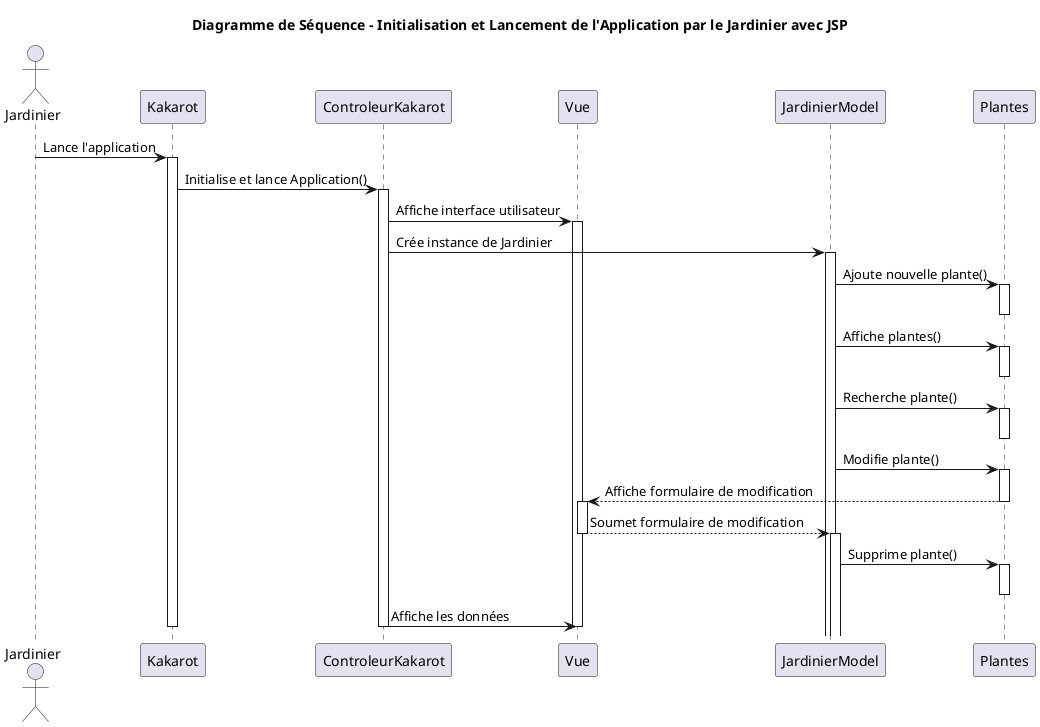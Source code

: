 @startuml
title Diagramme de Séquence - Initialisation et Lancement de l'Application par le Jardinier avec JSP

actor Jardinier
participant Kakarot
participant ControleurKakarot
participant Vue
participant JardinierModel
participant Plantes


Jardinier -> Kakarot: Lance l'application
activate Kakarot

Kakarot -> ControleurKakarot: Initialise et lance Application()
activate ControleurKakarot

ControleurKakarot -> Vue: Affiche interface utilisateur 
activate Vue

ControleurKakarot -> JardinierModel: Crée instance de Jardinier
activate JardinierModel

JardinierModel -> Plantes: Ajoute nouvelle plante()
activate Plantes


deactivate Plantes

JardinierModel -> Plantes: Affiche plantes()
activate Plantes
deactivate Plantes

JardinierModel -> Plantes: Recherche plante()
activate Plantes
deactivate Plantes

JardinierModel -> Plantes: Modifie plante()
activate Plantes
Plantes --> Vue: Affiche formulaire de modification
deactivate Plantes
activate Vue
Vue --> JardinierModel: Soumet formulaire de modification
deactivate Vue
activate JardinierModel
deactivate JardinierModel

JardinierModel -> Plantes: Supprime plante()
activate Plantes
deactivate Plantes

ControleurKakarot -> Vue: Affiche les données
deactivate Vue
deactivate ControleurKakarot
deactivate Kakarot
@enduml